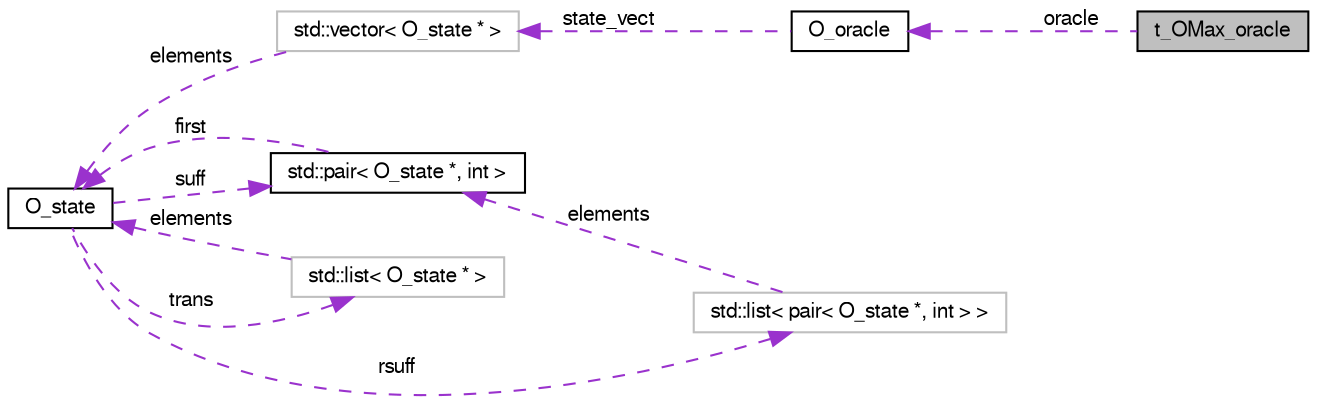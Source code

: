digraph G
{
  bgcolor="transparent";
  edge [fontname="FreeSans",fontsize="10",labelfontname="FreeSans",labelfontsize="10"];
  node [fontname="FreeSans",fontsize="10",shape=record];
  rankdir=LR;
  Node1 [label="t_OMax_oracle",height=0.2,width=0.4,color="black", fillcolor="grey75", style="filled" fontcolor="black"];
  Node2 -> Node1 [dir=back,color="darkorchid3",fontsize="10",style="dashed",label="oracle",fontname="FreeSans"];
  Node2 [label="O_oracle",height=0.2,width=0.4,color="black",URL="$class_o__oracle.html",tooltip="Factor Oracle (FO) class."];
  Node3 -> Node2 [dir=back,color="darkorchid3",fontsize="10",style="dashed",label="state_vect",fontname="FreeSans"];
  Node3 [label="std::vector\< O_state * \>",height=0.2,width=0.4,color="grey75"];
  Node4 -> Node3 [dir=back,color="darkorchid3",fontsize="10",style="dashed",label="elements",fontname="FreeSans"];
  Node4 [label="O_state",height=0.2,width=0.4,color="black",URL="$class_o__state.html",tooltip="Factor Oracle state class."];
  Node5 -> Node4 [dir=back,color="darkorchid3",fontsize="10",style="dashed",label="rsuff",fontname="FreeSans"];
  Node5 [label="std::list\< pair\< O_state *, int \> \>",height=0.2,width=0.4,color="grey75"];
  Node6 -> Node5 [dir=back,color="darkorchid3",fontsize="10",style="dashed",label="elements",fontname="FreeSans"];
  Node6 [label="std::pair\< O_state *, int \>",height=0.2,width=0.4,color="black",URL="$structstd_1_1pair.html"];
  Node4 -> Node6 [dir=back,color="darkorchid3",fontsize="10",style="dashed",label="first",fontname="FreeSans"];
  Node6 -> Node4 [dir=back,color="darkorchid3",fontsize="10",style="dashed",label="suff",fontname="FreeSans"];
  Node7 -> Node4 [dir=back,color="darkorchid3",fontsize="10",style="dashed",label="trans",fontname="FreeSans"];
  Node7 [label="std::list\< O_state * \>",height=0.2,width=0.4,color="grey75"];
  Node4 -> Node7 [dir=back,color="darkorchid3",fontsize="10",style="dashed",label="elements",fontname="FreeSans"];
}
